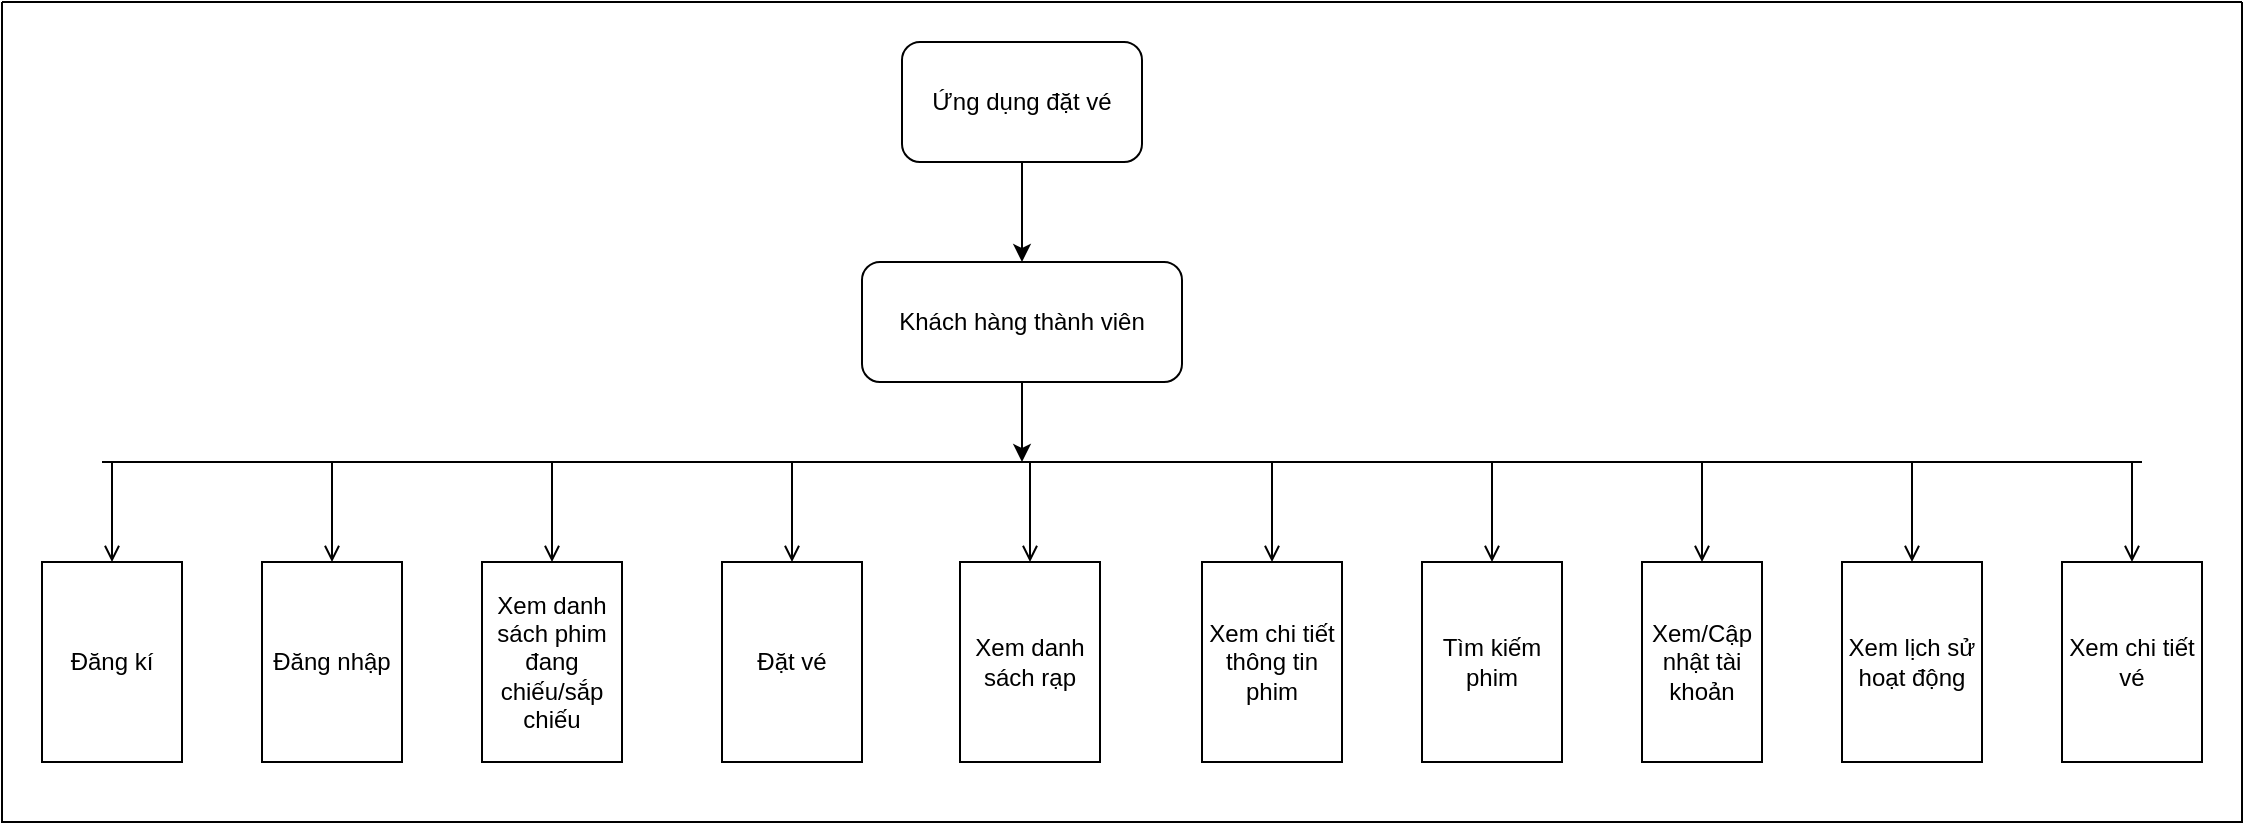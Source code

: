 <mxfile version="24.6.4" type="device" pages="2">
  <diagram name="Trang-1" id="6p037GdkDBcpr7iEoK0h">
    <mxGraphModel dx="2079" dy="589" grid="1" gridSize="10" guides="1" tooltips="1" connect="1" arrows="1" fold="1" page="1" pageScale="1" pageWidth="827" pageHeight="1169" math="0" shadow="0">
      <root>
        <mxCell id="0" />
        <mxCell id="1" parent="0" />
        <mxCell id="kVT7pJrr_mZ5XLXmtwFE-2" style="edgeStyle=orthogonalEdgeStyle;rounded=0;orthogonalLoop=1;jettySize=auto;html=1;" edge="1" parent="1" source="kVT7pJrr_mZ5XLXmtwFE-1">
          <mxGeometry relative="1" as="geometry">
            <mxPoint x="410" y="170" as="targetPoint" />
          </mxGeometry>
        </mxCell>
        <mxCell id="kVT7pJrr_mZ5XLXmtwFE-1" value="Ứng dụng đặt vé" style="rounded=1;whiteSpace=wrap;html=1;" vertex="1" parent="1">
          <mxGeometry x="350" y="60" width="120" height="60" as="geometry" />
        </mxCell>
        <mxCell id="kVT7pJrr_mZ5XLXmtwFE-4" style="edgeStyle=orthogonalEdgeStyle;rounded=0;orthogonalLoop=1;jettySize=auto;html=1;" edge="1" parent="1" source="kVT7pJrr_mZ5XLXmtwFE-3">
          <mxGeometry relative="1" as="geometry">
            <mxPoint x="410" y="270" as="targetPoint" />
          </mxGeometry>
        </mxCell>
        <mxCell id="kVT7pJrr_mZ5XLXmtwFE-3" value="Khách hàng thành viên" style="rounded=1;whiteSpace=wrap;html=1;" vertex="1" parent="1">
          <mxGeometry x="330" y="170" width="160" height="60" as="geometry" />
        </mxCell>
        <mxCell id="kVT7pJrr_mZ5XLXmtwFE-5" value="" style="endArrow=none;html=1;rounded=0;" edge="1" parent="1">
          <mxGeometry width="50" height="50" relative="1" as="geometry">
            <mxPoint x="-50" y="270" as="sourcePoint" />
            <mxPoint x="970" y="270" as="targetPoint" />
          </mxGeometry>
        </mxCell>
        <mxCell id="kVT7pJrr_mZ5XLXmtwFE-18" style="edgeStyle=orthogonalEdgeStyle;rounded=0;orthogonalLoop=1;jettySize=auto;html=1;endArrow=none;endFill=0;startArrow=open;startFill=0;" edge="1" parent="1" source="kVT7pJrr_mZ5XLXmtwFE-8">
          <mxGeometry relative="1" as="geometry">
            <mxPoint x="-45" y="270" as="targetPoint" />
          </mxGeometry>
        </mxCell>
        <mxCell id="kVT7pJrr_mZ5XLXmtwFE-8" value="Đăng kí" style="rounded=0;whiteSpace=wrap;html=1;" vertex="1" parent="1">
          <mxGeometry x="-80" y="320" width="70" height="100" as="geometry" />
        </mxCell>
        <mxCell id="kVT7pJrr_mZ5XLXmtwFE-19" style="edgeStyle=orthogonalEdgeStyle;rounded=0;orthogonalLoop=1;jettySize=auto;html=1;endArrow=none;endFill=0;startArrow=open;startFill=0;" edge="1" parent="1" source="kVT7pJrr_mZ5XLXmtwFE-9">
          <mxGeometry relative="1" as="geometry">
            <mxPoint x="65" y="270" as="targetPoint" />
          </mxGeometry>
        </mxCell>
        <mxCell id="kVT7pJrr_mZ5XLXmtwFE-9" value="Đăng nhập" style="rounded=0;whiteSpace=wrap;html=1;" vertex="1" parent="1">
          <mxGeometry x="30" y="320" width="70" height="100" as="geometry" />
        </mxCell>
        <mxCell id="kVT7pJrr_mZ5XLXmtwFE-20" style="edgeStyle=orthogonalEdgeStyle;rounded=0;orthogonalLoop=1;jettySize=auto;html=1;endArrow=none;endFill=0;startArrow=open;startFill=0;" edge="1" parent="1" source="kVT7pJrr_mZ5XLXmtwFE-10">
          <mxGeometry relative="1" as="geometry">
            <mxPoint x="175" y="270" as="targetPoint" />
          </mxGeometry>
        </mxCell>
        <mxCell id="kVT7pJrr_mZ5XLXmtwFE-10" value="Xem danh sách phim đang chiếu/sắp chiếu" style="rounded=0;whiteSpace=wrap;html=1;" vertex="1" parent="1">
          <mxGeometry x="140" y="320" width="70" height="100" as="geometry" />
        </mxCell>
        <mxCell id="kVT7pJrr_mZ5XLXmtwFE-21" style="edgeStyle=orthogonalEdgeStyle;rounded=0;orthogonalLoop=1;jettySize=auto;html=1;endArrow=none;endFill=0;startArrow=open;startFill=0;" edge="1" parent="1" source="kVT7pJrr_mZ5XLXmtwFE-11">
          <mxGeometry relative="1" as="geometry">
            <mxPoint x="295" y="270" as="targetPoint" />
          </mxGeometry>
        </mxCell>
        <mxCell id="kVT7pJrr_mZ5XLXmtwFE-11" value="Đặt vé" style="rounded=0;whiteSpace=wrap;html=1;" vertex="1" parent="1">
          <mxGeometry x="260" y="320" width="70" height="100" as="geometry" />
        </mxCell>
        <mxCell id="kVT7pJrr_mZ5XLXmtwFE-22" style="edgeStyle=orthogonalEdgeStyle;rounded=0;orthogonalLoop=1;jettySize=auto;html=1;endArrow=none;endFill=0;startArrow=open;startFill=0;" edge="1" parent="1" source="kVT7pJrr_mZ5XLXmtwFE-12">
          <mxGeometry relative="1" as="geometry">
            <mxPoint x="414" y="270" as="targetPoint" />
          </mxGeometry>
        </mxCell>
        <mxCell id="kVT7pJrr_mZ5XLXmtwFE-12" value="Xem danh sách rạp" style="rounded=0;whiteSpace=wrap;html=1;" vertex="1" parent="1">
          <mxGeometry x="379" y="320" width="70" height="100" as="geometry" />
        </mxCell>
        <mxCell id="kVT7pJrr_mZ5XLXmtwFE-23" style="edgeStyle=orthogonalEdgeStyle;rounded=0;orthogonalLoop=1;jettySize=auto;html=1;endArrow=none;endFill=0;startArrow=open;startFill=0;" edge="1" parent="1" source="kVT7pJrr_mZ5XLXmtwFE-13">
          <mxGeometry relative="1" as="geometry">
            <mxPoint x="535" y="270" as="targetPoint" />
          </mxGeometry>
        </mxCell>
        <mxCell id="kVT7pJrr_mZ5XLXmtwFE-13" value="Xem chi tiết thông tin phim" style="rounded=0;whiteSpace=wrap;html=1;" vertex="1" parent="1">
          <mxGeometry x="500" y="320" width="70" height="100" as="geometry" />
        </mxCell>
        <mxCell id="kVT7pJrr_mZ5XLXmtwFE-24" style="edgeStyle=orthogonalEdgeStyle;rounded=0;orthogonalLoop=1;jettySize=auto;html=1;endArrow=none;endFill=0;startArrow=open;startFill=0;" edge="1" parent="1" source="kVT7pJrr_mZ5XLXmtwFE-14">
          <mxGeometry relative="1" as="geometry">
            <mxPoint x="645" y="270" as="targetPoint" />
          </mxGeometry>
        </mxCell>
        <mxCell id="kVT7pJrr_mZ5XLXmtwFE-14" value="Tìm kiếm phim" style="rounded=0;whiteSpace=wrap;html=1;" vertex="1" parent="1">
          <mxGeometry x="610" y="320" width="70" height="100" as="geometry" />
        </mxCell>
        <mxCell id="kVT7pJrr_mZ5XLXmtwFE-25" style="edgeStyle=orthogonalEdgeStyle;rounded=0;orthogonalLoop=1;jettySize=auto;html=1;endArrow=none;endFill=0;startArrow=open;startFill=0;" edge="1" parent="1" source="kVT7pJrr_mZ5XLXmtwFE-15">
          <mxGeometry relative="1" as="geometry">
            <mxPoint x="750" y="270" as="targetPoint" />
          </mxGeometry>
        </mxCell>
        <mxCell id="kVT7pJrr_mZ5XLXmtwFE-15" value="Xem/Cập nhật tài khoản" style="rounded=0;whiteSpace=wrap;html=1;" vertex="1" parent="1">
          <mxGeometry x="720" y="320" width="60" height="100" as="geometry" />
        </mxCell>
        <mxCell id="kVT7pJrr_mZ5XLXmtwFE-26" style="edgeStyle=orthogonalEdgeStyle;rounded=0;orthogonalLoop=1;jettySize=auto;html=1;endArrow=none;endFill=0;startArrow=open;startFill=0;" edge="1" parent="1" source="kVT7pJrr_mZ5XLXmtwFE-16">
          <mxGeometry relative="1" as="geometry">
            <mxPoint x="855" y="270" as="targetPoint" />
          </mxGeometry>
        </mxCell>
        <mxCell id="kVT7pJrr_mZ5XLXmtwFE-16" value="Xem lịch sử hoạt động" style="rounded=0;whiteSpace=wrap;html=1;" vertex="1" parent="1">
          <mxGeometry x="820" y="320" width="70" height="100" as="geometry" />
        </mxCell>
        <mxCell id="kVT7pJrr_mZ5XLXmtwFE-27" style="edgeStyle=orthogonalEdgeStyle;rounded=0;orthogonalLoop=1;jettySize=auto;html=1;endArrow=none;endFill=0;startArrow=open;startFill=0;" edge="1" parent="1" source="kVT7pJrr_mZ5XLXmtwFE-17">
          <mxGeometry relative="1" as="geometry">
            <mxPoint x="965" y="270" as="targetPoint" />
          </mxGeometry>
        </mxCell>
        <mxCell id="kVT7pJrr_mZ5XLXmtwFE-17" value="Xem chi tiết vé" style="rounded=0;whiteSpace=wrap;html=1;" vertex="1" parent="1">
          <mxGeometry x="930" y="320" width="70" height="100" as="geometry" />
        </mxCell>
        <mxCell id="kVT7pJrr_mZ5XLXmtwFE-29" value="" style="swimlane;startSize=0;" vertex="1" parent="1">
          <mxGeometry x="-100" y="40" width="1120" height="410" as="geometry" />
        </mxCell>
      </root>
    </mxGraphModel>
  </diagram>
  <diagram id="r-fMhBAKFZv1AHXqlY22" name="Trang-2">
    <mxGraphModel dx="1127" dy="530" grid="1" gridSize="10" guides="1" tooltips="1" connect="1" arrows="1" fold="1" page="1" pageScale="1" pageWidth="827" pageHeight="1169" math="0" shadow="0">
      <root>
        <mxCell id="0" />
        <mxCell id="1" parent="0" />
        <mxCell id="jD-up2-w7LGisYgfCmKO-1" style="edgeStyle=orthogonalEdgeStyle;rounded=0;orthogonalLoop=1;jettySize=auto;html=1;" edge="1" parent="1" source="jD-up2-w7LGisYgfCmKO-2">
          <mxGeometry relative="1" as="geometry">
            <mxPoint x="550" y="240" as="targetPoint" />
          </mxGeometry>
        </mxCell>
        <mxCell id="jD-up2-w7LGisYgfCmKO-2" value="Ứng dụng quản trị" style="rounded=1;whiteSpace=wrap;html=1;" vertex="1" parent="1">
          <mxGeometry x="490" y="130" width="120" height="60" as="geometry" />
        </mxCell>
        <mxCell id="ctGFNOFN_HonGyqGZguQ-14" style="edgeStyle=orthogonalEdgeStyle;rounded=0;orthogonalLoop=1;jettySize=auto;html=1;" edge="1" parent="1" source="jD-up2-w7LGisYgfCmKO-4">
          <mxGeometry relative="1" as="geometry">
            <mxPoint x="550" y="350" as="targetPoint" />
          </mxGeometry>
        </mxCell>
        <mxCell id="jD-up2-w7LGisYgfCmKO-4" value="Admin" style="rounded=1;whiteSpace=wrap;html=1;" vertex="1" parent="1">
          <mxGeometry x="470" y="240" width="160" height="60" as="geometry" />
        </mxCell>
        <mxCell id="jD-up2-w7LGisYgfCmKO-5" value="" style="endArrow=none;html=1;rounded=0;" edge="1" parent="1">
          <mxGeometry width="50" height="50" relative="1" as="geometry">
            <mxPoint x="300" y="350" as="sourcePoint" />
            <mxPoint x="810" y="350" as="targetPoint" />
          </mxGeometry>
        </mxCell>
        <mxCell id="ctGFNOFN_HonGyqGZguQ-9" style="edgeStyle=orthogonalEdgeStyle;rounded=0;orthogonalLoop=1;jettySize=auto;html=1;endArrow=none;endFill=0;startArrow=open;startFill=0;" edge="1" parent="1" source="ctGFNOFN_HonGyqGZguQ-2">
          <mxGeometry relative="1" as="geometry">
            <mxPoint x="430" y="350" as="targetPoint" />
          </mxGeometry>
        </mxCell>
        <mxCell id="ctGFNOFN_HonGyqGZguQ-2" value="Quản lí phim" style="rounded=0;whiteSpace=wrap;html=1;" vertex="1" parent="1">
          <mxGeometry x="390" y="410" width="80" height="110" as="geometry" />
        </mxCell>
        <mxCell id="ctGFNOFN_HonGyqGZguQ-10" style="edgeStyle=orthogonalEdgeStyle;rounded=0;orthogonalLoop=1;jettySize=auto;html=1;endArrow=none;endFill=0;startArrow=open;startFill=0;" edge="1" parent="1" source="ctGFNOFN_HonGyqGZguQ-3">
          <mxGeometry relative="1" as="geometry">
            <mxPoint x="550" y="350" as="targetPoint" />
          </mxGeometry>
        </mxCell>
        <mxCell id="ctGFNOFN_HonGyqGZguQ-3" value="Quản li doanh thu rạp" style="rounded=0;whiteSpace=wrap;html=1;" vertex="1" parent="1">
          <mxGeometry x="510" y="410" width="80" height="110" as="geometry" />
        </mxCell>
        <mxCell id="ctGFNOFN_HonGyqGZguQ-11" style="edgeStyle=orthogonalEdgeStyle;rounded=0;orthogonalLoop=1;jettySize=auto;html=1;endArrow=none;endFill=0;startArrow=open;startFill=0;" edge="1" parent="1" source="ctGFNOFN_HonGyqGZguQ-4">
          <mxGeometry relative="1" as="geometry">
            <mxPoint x="680" y="350" as="targetPoint" />
          </mxGeometry>
        </mxCell>
        <mxCell id="ctGFNOFN_HonGyqGZguQ-4" value="Quản lí tài khoản người quản lí và khách hàng" style="rounded=0;whiteSpace=wrap;html=1;" vertex="1" parent="1">
          <mxGeometry x="640" y="410" width="80" height="110" as="geometry" />
        </mxCell>
        <mxCell id="ctGFNOFN_HonGyqGZguQ-12" style="edgeStyle=orthogonalEdgeStyle;rounded=0;orthogonalLoop=1;jettySize=auto;html=1;endArrow=none;endFill=0;startArrow=open;startFill=0;" edge="1" parent="1" source="ctGFNOFN_HonGyqGZguQ-5">
          <mxGeometry relative="1" as="geometry">
            <mxPoint x="806.5" y="350" as="targetPoint" />
          </mxGeometry>
        </mxCell>
        <mxCell id="ctGFNOFN_HonGyqGZguQ-5" value="Quản lí rạp" style="rounded=0;whiteSpace=wrap;html=1;" vertex="1" parent="1">
          <mxGeometry x="770" y="410" width="73" height="110" as="geometry" />
        </mxCell>
        <mxCell id="ctGFNOFN_HonGyqGZguQ-8" style="edgeStyle=orthogonalEdgeStyle;rounded=0;orthogonalLoop=1;jettySize=auto;html=1;endArrow=none;endFill=0;startArrow=open;startFill=0;" edge="1" parent="1" source="ctGFNOFN_HonGyqGZguQ-7">
          <mxGeometry relative="1" as="geometry">
            <mxPoint x="305" y="350" as="targetPoint" />
          </mxGeometry>
        </mxCell>
        <mxCell id="ctGFNOFN_HonGyqGZguQ-7" value="Đăng nhập" style="rounded=0;whiteSpace=wrap;html=1;" vertex="1" parent="1">
          <mxGeometry x="270" y="410" width="70" height="110" as="geometry" />
        </mxCell>
        <mxCell id="ctGFNOFN_HonGyqGZguQ-15" value="" style="swimlane;startSize=0;" vertex="1" parent="1">
          <mxGeometry x="250" y="120" width="620" height="430" as="geometry" />
        </mxCell>
      </root>
    </mxGraphModel>
  </diagram>
</mxfile>
